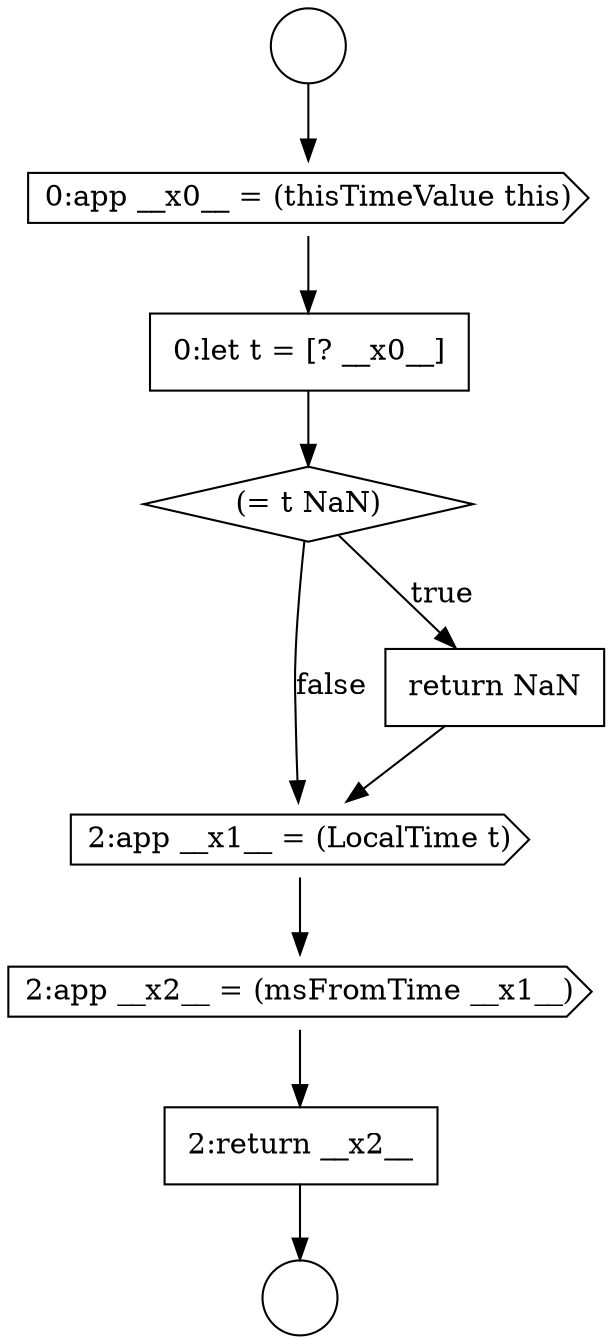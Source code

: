 digraph {
  node13255 [shape=circle label=" " color="black" fillcolor="white" style=filled]
  node13258 [shape=diamond, label=<<font color="black">(= t NaN)</font>> color="black" fillcolor="white" style=filled]
  node13260 [shape=cds, label=<<font color="black">2:app __x1__ = (LocalTime t)</font>> color="black" fillcolor="white" style=filled]
  node13254 [shape=circle label=" " color="black" fillcolor="white" style=filled]
  node13259 [shape=none, margin=0, label=<<font color="black">
    <table border="0" cellborder="1" cellspacing="0" cellpadding="10">
      <tr><td align="left">return NaN</td></tr>
    </table>
  </font>> color="black" fillcolor="white" style=filled]
  node13261 [shape=cds, label=<<font color="black">2:app __x2__ = (msFromTime __x1__)</font>> color="black" fillcolor="white" style=filled]
  node13256 [shape=cds, label=<<font color="black">0:app __x0__ = (thisTimeValue this)</font>> color="black" fillcolor="white" style=filled]
  node13257 [shape=none, margin=0, label=<<font color="black">
    <table border="0" cellborder="1" cellspacing="0" cellpadding="10">
      <tr><td align="left">0:let t = [? __x0__]</td></tr>
    </table>
  </font>> color="black" fillcolor="white" style=filled]
  node13262 [shape=none, margin=0, label=<<font color="black">
    <table border="0" cellborder="1" cellspacing="0" cellpadding="10">
      <tr><td align="left">2:return __x2__</td></tr>
    </table>
  </font>> color="black" fillcolor="white" style=filled]
  node13256 -> node13257 [ color="black"]
  node13257 -> node13258 [ color="black"]
  node13261 -> node13262 [ color="black"]
  node13259 -> node13260 [ color="black"]
  node13262 -> node13255 [ color="black"]
  node13254 -> node13256 [ color="black"]
  node13260 -> node13261 [ color="black"]
  node13258 -> node13259 [label=<<font color="black">true</font>> color="black"]
  node13258 -> node13260 [label=<<font color="black">false</font>> color="black"]
}
